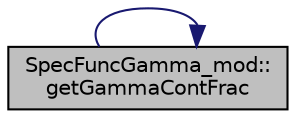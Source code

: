 digraph "SpecFuncGamma_mod::getGammaContFrac"
{
 // LATEX_PDF_SIZE
  edge [fontname="Helvetica",fontsize="10",labelfontname="Helvetica",labelfontsize="10"];
  node [fontname="Helvetica",fontsize="10",shape=record];
  rankdir="LR";
  Node1 [label="SpecFuncGamma_mod::\lgetGammaContFrac",height=0.2,width=0.4,color="black", fillcolor="grey75", style="filled", fontcolor="black",tooltip="Return the upper incomplete Gamma function Q(exponent, lowerLim) evaluated by its continued fraction ..."];
  Node1 -> Node1 [color="midnightblue",fontsize="10",style="solid",fontname="Helvetica"];
}
